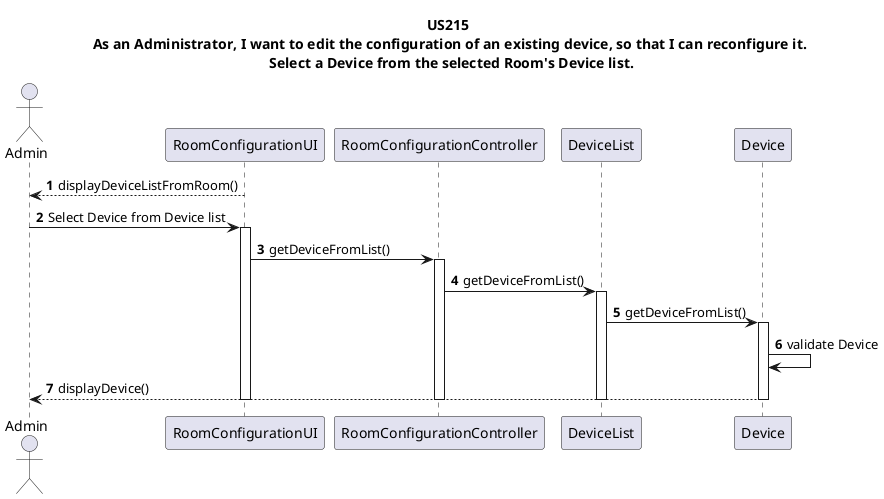 @startuml
actor Admin
title US215 \n As an Administrator, I want to edit the configuration of an existing device, so that I can reconfigure it. \n Select a Device from the selected Room's Device list.
autonumber
RoomConfigurationUI --> Admin:displayDeviceListFromRoom()
Admin -> RoomConfigurationUI: Select Device from Device list
activate RoomConfigurationUI
RoomConfigurationUI -> RoomConfigurationController: getDeviceFromList()
activate RoomConfigurationController
RoomConfigurationController -> DeviceList:  getDeviceFromList()
activate DeviceList
DeviceList->Device: getDeviceFromList()
activate Device
Device -> Device: validate Device
Device --> Admin: displayDevice()
deactivate Device
deactivate DeviceList
deactivate RoomConfigurationController
deactivate RoomConfigurationUI
@enduml
